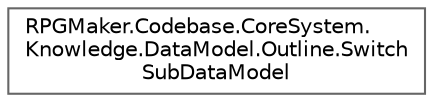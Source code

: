 digraph "クラス階層図"
{
 // LATEX_PDF_SIZE
  bgcolor="transparent";
  edge [fontname=Helvetica,fontsize=10,labelfontname=Helvetica,labelfontsize=10];
  node [fontname=Helvetica,fontsize=10,shape=box,height=0.2,width=0.4];
  rankdir="LR";
  Node0 [id="Node000000",label="RPGMaker.Codebase.CoreSystem.\lKnowledge.DataModel.Outline.Switch\lSubDataModel",height=0.2,width=0.4,color="grey40", fillcolor="white", style="filled",URL="$d3/d6f/class_r_p_g_maker_1_1_codebase_1_1_core_system_1_1_knowledge_1_1_data_model_1_1_outline_1_1_switch_sub_data_model.html",tooltip="😁 切替サブ・データ・モデル"];
}
